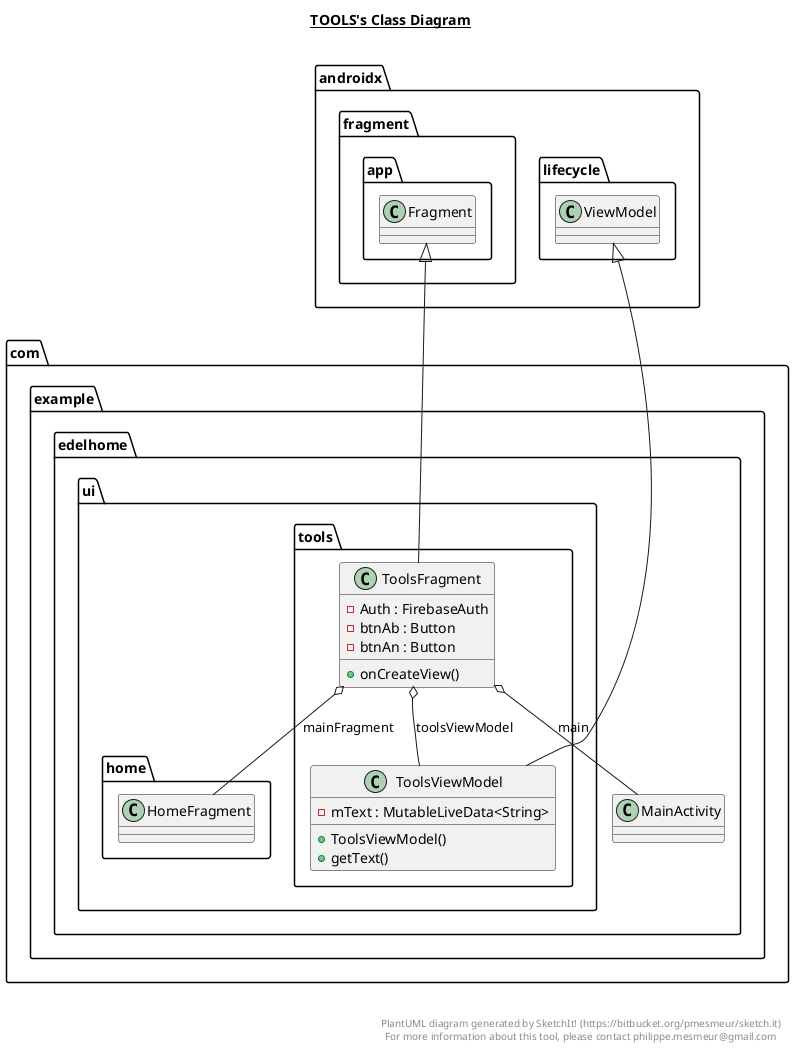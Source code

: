 @startuml

title __TOOLS's Class Diagram__\n

  namespace com.example.edelhome {
    namespace ui.tools {
      class com.example.edelhome.ui.tools.ToolsFragment {
          - Auth : FirebaseAuth
          - btnAb : Button
          - btnAn : Button
          + onCreateView()
      }
    }
  }
  

  namespace com.example.edelhome {
    namespace ui.tools {
      class com.example.edelhome.ui.tools.ToolsViewModel {
          - mText : MutableLiveData<String>
          + ToolsViewModel()
          + getText()
      }
    }
  }
  

  com.example.edelhome.ui.tools.ToolsFragment -up-|> androidx.fragment.app.Fragment
  com.example.edelhome.ui.tools.ToolsFragment o-- com.example.edelhome.MainActivity : main
  com.example.edelhome.ui.tools.ToolsFragment o-- com.example.edelhome.ui.home.HomeFragment : mainFragment
  com.example.edelhome.ui.tools.ToolsFragment o-- com.example.edelhome.ui.tools.ToolsViewModel : toolsViewModel
  com.example.edelhome.ui.tools.ToolsViewModel -up-|> androidx.lifecycle.ViewModel


right footer


PlantUML diagram generated by SketchIt! (https://bitbucket.org/pmesmeur/sketch.it)
For more information about this tool, please contact philippe.mesmeur@gmail.com
endfooter

@enduml
